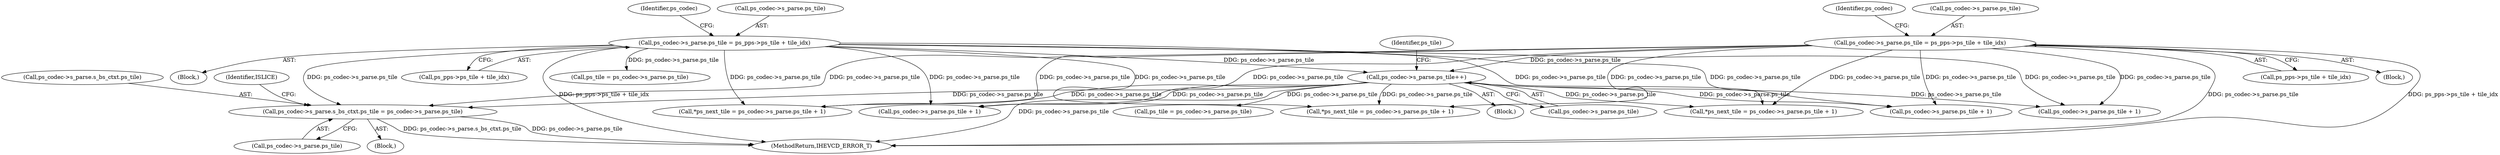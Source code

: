 digraph "0_Android_2b9fb0c2074d370a254b35e2489de2d94943578d@pointer" {
"1004252" [label="(Call,ps_codec->s_parse.s_bs_ctxt.ps_tile = ps_codec->s_parse.ps_tile)"];
"1001187" [label="(Call,ps_codec->s_parse.ps_tile = ps_pps->ps_tile + tile_idx)"];
"1004647" [label="(Call,ps_codec->s_parse.ps_tile++)"];
"1000388" [label="(Call,ps_codec->s_parse.ps_tile = ps_pps->ps_tile + tile_idx)"];
"1000402" [label="(Identifier,ps_codec)"];
"1000388" [label="(Call,ps_codec->s_parse.ps_tile = ps_pps->ps_tile + tile_idx)"];
"1002694" [label="(Call,ps_codec->s_parse.ps_tile + 1)"];
"1004252" [label="(Call,ps_codec->s_parse.s_bs_ctxt.ps_tile = ps_codec->s_parse.ps_tile)"];
"1002692" [label="(Call,*ps_next_tile = ps_codec->s_parse.ps_tile + 1)"];
"1004253" [label="(Call,ps_codec->s_parse.s_bs_ctxt.ps_tile)"];
"1000406" [label="(Call,ps_tile = ps_codec->s_parse.ps_tile)"];
"1001187" [label="(Call,ps_codec->s_parse.ps_tile = ps_pps->ps_tile + tile_idx)"];
"1001201" [label="(Identifier,ps_codec)"];
"1002855" [label="(Call,*ps_next_tile = ps_codec->s_parse.ps_tile + 1)"];
"1000389" [label="(Call,ps_codec->s_parse.ps_tile)"];
"1000394" [label="(Call,ps_pps->ps_tile + tile_idx)"];
"1004267" [label="(Identifier,ISLICE)"];
"1004699" [label="(Call,ps_tile = ps_codec->s_parse.ps_tile)"];
"1002990" [label="(Call,ps_codec->s_parse.ps_tile + 1)"];
"1005291" [label="(MethodReturn,IHEVCD_ERROR_T)"];
"1002857" [label="(Call,ps_codec->s_parse.ps_tile + 1)"];
"1004632" [label="(Block,)"];
"1004260" [label="(Call,ps_codec->s_parse.ps_tile)"];
"1003911" [label="(Block,)"];
"1001188" [label="(Call,ps_codec->s_parse.ps_tile)"];
"1001193" [label="(Call,ps_pps->ps_tile + tile_idx)"];
"1001137" [label="(Block,)"];
"1004647" [label="(Call,ps_codec->s_parse.ps_tile++)"];
"1000189" [label="(Block,)"];
"1004658" [label="(Identifier,ps_tile)"];
"1004648" [label="(Call,ps_codec->s_parse.ps_tile)"];
"1002988" [label="(Call,*ps_next_tile = ps_codec->s_parse.ps_tile + 1)"];
"1004252" -> "1003911"  [label="AST: "];
"1004252" -> "1004260"  [label="CFG: "];
"1004253" -> "1004252"  [label="AST: "];
"1004260" -> "1004252"  [label="AST: "];
"1004267" -> "1004252"  [label="CFG: "];
"1004252" -> "1005291"  [label="DDG: ps_codec->s_parse.ps_tile"];
"1004252" -> "1005291"  [label="DDG: ps_codec->s_parse.s_bs_ctxt.ps_tile"];
"1001187" -> "1004252"  [label="DDG: ps_codec->s_parse.ps_tile"];
"1004647" -> "1004252"  [label="DDG: ps_codec->s_parse.ps_tile"];
"1000388" -> "1004252"  [label="DDG: ps_codec->s_parse.ps_tile"];
"1001187" -> "1001137"  [label="AST: "];
"1001187" -> "1001193"  [label="CFG: "];
"1001188" -> "1001187"  [label="AST: "];
"1001193" -> "1001187"  [label="AST: "];
"1001201" -> "1001187"  [label="CFG: "];
"1001187" -> "1005291"  [label="DDG: ps_codec->s_parse.ps_tile"];
"1001187" -> "1005291"  [label="DDG: ps_pps->ps_tile + tile_idx"];
"1001187" -> "1002692"  [label="DDG: ps_codec->s_parse.ps_tile"];
"1001187" -> "1002694"  [label="DDG: ps_codec->s_parse.ps_tile"];
"1001187" -> "1002855"  [label="DDG: ps_codec->s_parse.ps_tile"];
"1001187" -> "1002857"  [label="DDG: ps_codec->s_parse.ps_tile"];
"1001187" -> "1002988"  [label="DDG: ps_codec->s_parse.ps_tile"];
"1001187" -> "1002990"  [label="DDG: ps_codec->s_parse.ps_tile"];
"1001187" -> "1004647"  [label="DDG: ps_codec->s_parse.ps_tile"];
"1004647" -> "1004632"  [label="AST: "];
"1004647" -> "1004648"  [label="CFG: "];
"1004648" -> "1004647"  [label="AST: "];
"1004658" -> "1004647"  [label="CFG: "];
"1004647" -> "1005291"  [label="DDG: ps_codec->s_parse.ps_tile"];
"1004647" -> "1002692"  [label="DDG: ps_codec->s_parse.ps_tile"];
"1004647" -> "1002694"  [label="DDG: ps_codec->s_parse.ps_tile"];
"1004647" -> "1002855"  [label="DDG: ps_codec->s_parse.ps_tile"];
"1004647" -> "1002857"  [label="DDG: ps_codec->s_parse.ps_tile"];
"1004647" -> "1002988"  [label="DDG: ps_codec->s_parse.ps_tile"];
"1004647" -> "1002990"  [label="DDG: ps_codec->s_parse.ps_tile"];
"1000388" -> "1004647"  [label="DDG: ps_codec->s_parse.ps_tile"];
"1004647" -> "1004699"  [label="DDG: ps_codec->s_parse.ps_tile"];
"1000388" -> "1000189"  [label="AST: "];
"1000388" -> "1000394"  [label="CFG: "];
"1000389" -> "1000388"  [label="AST: "];
"1000394" -> "1000388"  [label="AST: "];
"1000402" -> "1000388"  [label="CFG: "];
"1000388" -> "1005291"  [label="DDG: ps_pps->ps_tile + tile_idx"];
"1000388" -> "1000406"  [label="DDG: ps_codec->s_parse.ps_tile"];
"1000388" -> "1002692"  [label="DDG: ps_codec->s_parse.ps_tile"];
"1000388" -> "1002694"  [label="DDG: ps_codec->s_parse.ps_tile"];
"1000388" -> "1002855"  [label="DDG: ps_codec->s_parse.ps_tile"];
"1000388" -> "1002857"  [label="DDG: ps_codec->s_parse.ps_tile"];
"1000388" -> "1002988"  [label="DDG: ps_codec->s_parse.ps_tile"];
"1000388" -> "1002990"  [label="DDG: ps_codec->s_parse.ps_tile"];
}
